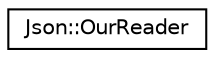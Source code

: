 digraph "类继承关系图"
{
 // LATEX_PDF_SIZE
  edge [fontname="Helvetica",fontsize="10",labelfontname="Helvetica",labelfontsize="10"];
  node [fontname="Helvetica",fontsize="10",shape=record];
  rankdir="LR";
  Node0 [label="Json::OurReader",height=0.2,width=0.4,color="black", fillcolor="white", style="filled",URL="$classJson_1_1OurReader.html",tooltip=" "];
}
